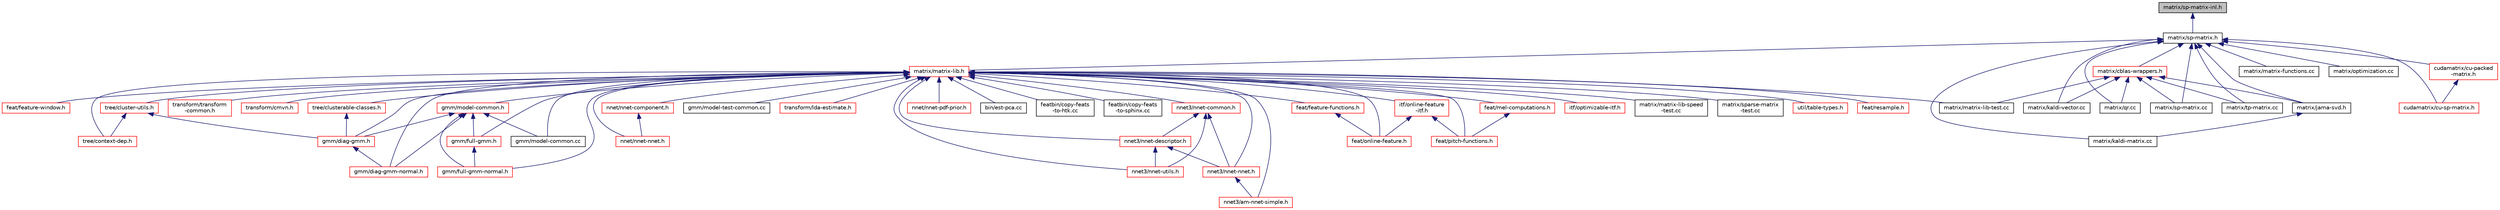 digraph "matrix/sp-matrix-inl.h"
{
  edge [fontname="Helvetica",fontsize="10",labelfontname="Helvetica",labelfontsize="10"];
  node [fontname="Helvetica",fontsize="10",shape=record];
  Node29 [label="matrix/sp-matrix-inl.h",height=0.2,width=0.4,color="black", fillcolor="grey75", style="filled", fontcolor="black"];
  Node29 -> Node30 [dir="back",color="midnightblue",fontsize="10",style="solid",fontname="Helvetica"];
  Node30 [label="matrix/sp-matrix.h",height=0.2,width=0.4,color="black", fillcolor="white", style="filled",URL="$sp-matrix_8h.html"];
  Node30 -> Node31 [dir="back",color="midnightblue",fontsize="10",style="solid",fontname="Helvetica"];
  Node31 [label="matrix/matrix-lib.h",height=0.2,width=0.4,color="red", fillcolor="white", style="filled",URL="$matrix-lib_8h.html"];
  Node31 -> Node32 [dir="back",color="midnightblue",fontsize="10",style="solid",fontname="Helvetica"];
  Node32 [label="itf/online-feature\l-itf.h",height=0.2,width=0.4,color="red", fillcolor="white", style="filled",URL="$online-feature-itf_8h.html"];
  Node32 -> Node33 [dir="back",color="midnightblue",fontsize="10",style="solid",fontname="Helvetica"];
  Node33 [label="feat/online-feature.h",height=0.2,width=0.4,color="red", fillcolor="white", style="filled",URL="$online-feature_8h.html"];
  Node32 -> Node38 [dir="back",color="midnightblue",fontsize="10",style="solid",fontname="Helvetica"];
  Node38 [label="feat/pitch-functions.h",height=0.2,width=0.4,color="red", fillcolor="white", style="filled",URL="$pitch-functions_8h.html"];
  Node31 -> Node47 [dir="back",color="midnightblue",fontsize="10",style="solid",fontname="Helvetica"];
  Node47 [label="itf/optimizable-itf.h",height=0.2,width=0.4,color="red", fillcolor="white", style="filled",URL="$optimizable-itf_8h.html"];
  Node31 -> Node49 [dir="back",color="midnightblue",fontsize="10",style="solid",fontname="Helvetica"];
  Node49 [label="matrix/matrix-lib-speed\l-test.cc",height=0.2,width=0.4,color="black", fillcolor="white", style="filled",URL="$matrix-lib-speed-test_8cc.html"];
  Node31 -> Node50 [dir="back",color="midnightblue",fontsize="10",style="solid",fontname="Helvetica"];
  Node50 [label="matrix/matrix-lib-test.cc",height=0.2,width=0.4,color="black", fillcolor="white", style="filled",URL="$matrix-lib-test_8cc.html"];
  Node31 -> Node51 [dir="back",color="midnightblue",fontsize="10",style="solid",fontname="Helvetica"];
  Node51 [label="matrix/sparse-matrix\l-test.cc",height=0.2,width=0.4,color="black", fillcolor="white", style="filled",URL="$sparse-matrix-test_8cc.html"];
  Node31 -> Node52 [dir="back",color="midnightblue",fontsize="10",style="solid",fontname="Helvetica"];
  Node52 [label="util/table-types.h",height=0.2,width=0.4,color="red", fillcolor="white", style="filled",URL="$table-types_8h.html"];
  Node31 -> Node54 [dir="back",color="midnightblue",fontsize="10",style="solid",fontname="Helvetica"];
  Node54 [label="feat/resample.h",height=0.2,width=0.4,color="red", fillcolor="white", style="filled",URL="$resample_8h.html",tooltip="] "];
  Node31 -> Node79 [dir="back",color="midnightblue",fontsize="10",style="solid",fontname="Helvetica"];
  Node79 [label="feat/feature-window.h",height=0.2,width=0.4,color="red", fillcolor="white", style="filled",URL="$feature-window_8h.html"];
  Node31 -> Node89 [dir="back",color="midnightblue",fontsize="10",style="solid",fontname="Helvetica"];
  Node89 [label="feat/feature-functions.h",height=0.2,width=0.4,color="red", fillcolor="white", style="filled",URL="$feature-functions_8h.html"];
  Node89 -> Node33 [dir="back",color="midnightblue",fontsize="10",style="solid",fontname="Helvetica"];
  Node31 -> Node100 [dir="back",color="midnightblue",fontsize="10",style="solid",fontname="Helvetica"];
  Node100 [label="feat/mel-computations.h",height=0.2,width=0.4,color="red", fillcolor="white", style="filled",URL="$mel-computations_8h.html"];
  Node100 -> Node38 [dir="back",color="midnightblue",fontsize="10",style="solid",fontname="Helvetica"];
  Node31 -> Node33 [dir="back",color="midnightblue",fontsize="10",style="solid",fontname="Helvetica"];
  Node31 -> Node837 [dir="back",color="midnightblue",fontsize="10",style="solid",fontname="Helvetica"];
  Node837 [label="transform/transform\l-common.h",height=0.2,width=0.4,color="red", fillcolor="white", style="filled",URL="$transform-common_8h.html"];
  Node31 -> Node849 [dir="back",color="midnightblue",fontsize="10",style="solid",fontname="Helvetica"];
  Node849 [label="transform/cmvn.h",height=0.2,width=0.4,color="red", fillcolor="white", style="filled",URL="$cmvn_8h.html"];
  Node31 -> Node38 [dir="back",color="midnightblue",fontsize="10",style="solid",fontname="Helvetica"];
  Node31 -> Node851 [dir="back",color="midnightblue",fontsize="10",style="solid",fontname="Helvetica"];
  Node851 [label="tree/context-dep.h",height=0.2,width=0.4,color="red", fillcolor="white", style="filled",URL="$context-dep_8h.html"];
  Node31 -> Node899 [dir="back",color="midnightblue",fontsize="10",style="solid",fontname="Helvetica"];
  Node899 [label="tree/cluster-utils.h",height=0.2,width=0.4,color="red", fillcolor="white", style="filled",URL="$cluster-utils_8h.html"];
  Node899 -> Node851 [dir="back",color="midnightblue",fontsize="10",style="solid",fontname="Helvetica"];
  Node899 -> Node902 [dir="back",color="midnightblue",fontsize="10",style="solid",fontname="Helvetica"];
  Node902 [label="gmm/diag-gmm.h",height=0.2,width=0.4,color="red", fillcolor="white", style="filled",URL="$diag-gmm_8h.html"];
  Node902 -> Node909 [dir="back",color="midnightblue",fontsize="10",style="solid",fontname="Helvetica"];
  Node909 [label="gmm/diag-gmm-normal.h",height=0.2,width=0.4,color="red", fillcolor="white", style="filled",URL="$diag-gmm-normal_8h.html"];
  Node31 -> Node920 [dir="back",color="midnightblue",fontsize="10",style="solid",fontname="Helvetica"];
  Node920 [label="tree/clusterable-classes.h",height=0.2,width=0.4,color="red", fillcolor="white", style="filled",URL="$clusterable-classes_8h.html"];
  Node920 -> Node902 [dir="back",color="midnightblue",fontsize="10",style="solid",fontname="Helvetica"];
  Node31 -> Node922 [dir="back",color="midnightblue",fontsize="10",style="solid",fontname="Helvetica"];
  Node922 [label="gmm/model-common.h",height=0.2,width=0.4,color="red", fillcolor="white", style="filled",URL="$model-common_8h.html"];
  Node922 -> Node902 [dir="back",color="midnightblue",fontsize="10",style="solid",fontname="Helvetica"];
  Node922 -> Node923 [dir="back",color="midnightblue",fontsize="10",style="solid",fontname="Helvetica"];
  Node923 [label="gmm/full-gmm.h",height=0.2,width=0.4,color="red", fillcolor="white", style="filled",URL="$full-gmm_8h.html"];
  Node923 -> Node924 [dir="back",color="midnightblue",fontsize="10",style="solid",fontname="Helvetica"];
  Node924 [label="gmm/full-gmm-normal.h",height=0.2,width=0.4,color="red", fillcolor="white", style="filled",URL="$full-gmm-normal_8h.html"];
  Node922 -> Node909 [dir="back",color="midnightblue",fontsize="10",style="solid",fontname="Helvetica"];
  Node922 -> Node924 [dir="back",color="midnightblue",fontsize="10",style="solid",fontname="Helvetica"];
  Node922 -> Node926 [dir="back",color="midnightblue",fontsize="10",style="solid",fontname="Helvetica"];
  Node926 [label="gmm/model-common.cc",height=0.2,width=0.4,color="black", fillcolor="white", style="filled",URL="$model-common_8cc.html"];
  Node31 -> Node902 [dir="back",color="midnightblue",fontsize="10",style="solid",fontname="Helvetica"];
  Node31 -> Node923 [dir="back",color="midnightblue",fontsize="10",style="solid",fontname="Helvetica"];
  Node31 -> Node909 [dir="back",color="midnightblue",fontsize="10",style="solid",fontname="Helvetica"];
  Node31 -> Node924 [dir="back",color="midnightblue",fontsize="10",style="solid",fontname="Helvetica"];
  Node31 -> Node926 [dir="back",color="midnightblue",fontsize="10",style="solid",fontname="Helvetica"];
  Node31 -> Node906 [dir="back",color="midnightblue",fontsize="10",style="solid",fontname="Helvetica"];
  Node906 [label="gmm/model-test-common.cc",height=0.2,width=0.4,color="black", fillcolor="white", style="filled",URL="$model-test-common_8cc.html"];
  Node31 -> Node173 [dir="back",color="midnightblue",fontsize="10",style="solid",fontname="Helvetica"];
  Node173 [label="transform/lda-estimate.h",height=0.2,width=0.4,color="red", fillcolor="white", style="filled",URL="$lda-estimate_8h.html"];
  Node31 -> Node927 [dir="back",color="midnightblue",fontsize="10",style="solid",fontname="Helvetica"];
  Node927 [label="nnet/nnet-component.h",height=0.2,width=0.4,color="red", fillcolor="white", style="filled",URL="$nnet-component_8h.html"];
  Node927 -> Node928 [dir="back",color="midnightblue",fontsize="10",style="solid",fontname="Helvetica"];
  Node928 [label="nnet/nnet-nnet.h",height=0.2,width=0.4,color="red", fillcolor="white", style="filled",URL="$nnet-nnet_8h.html"];
  Node31 -> Node928 [dir="back",color="midnightblue",fontsize="10",style="solid",fontname="Helvetica"];
  Node31 -> Node444 [dir="back",color="midnightblue",fontsize="10",style="solid",fontname="Helvetica"];
  Node444 [label="nnet/nnet-pdf-prior.h",height=0.2,width=0.4,color="red", fillcolor="white", style="filled",URL="$nnet-pdf-prior_8h.html"];
  Node31 -> Node469 [dir="back",color="midnightblue",fontsize="10",style="solid",fontname="Helvetica"];
  Node469 [label="bin/est-pca.cc",height=0.2,width=0.4,color="black", fillcolor="white", style="filled",URL="$est-pca_8cc.html"];
  Node31 -> Node553 [dir="back",color="midnightblue",fontsize="10",style="solid",fontname="Helvetica"];
  Node553 [label="featbin/copy-feats\l-to-htk.cc",height=0.2,width=0.4,color="black", fillcolor="white", style="filled",URL="$copy-feats-to-htk_8cc.html"];
  Node31 -> Node554 [dir="back",color="midnightblue",fontsize="10",style="solid",fontname="Helvetica"];
  Node554 [label="featbin/copy-feats\l-to-sphinx.cc",height=0.2,width=0.4,color="black", fillcolor="white", style="filled",URL="$copy-feats-to-sphinx_8cc.html"];
  Node31 -> Node590 [dir="back",color="midnightblue",fontsize="10",style="solid",fontname="Helvetica"];
  Node590 [label="nnet3/nnet-common.h",height=0.2,width=0.4,color="red", fillcolor="white", style="filled",URL="$nnet-common_8h.html"];
  Node590 -> Node638 [dir="back",color="midnightblue",fontsize="10",style="solid",fontname="Helvetica"];
  Node638 [label="nnet3/nnet-nnet.h",height=0.2,width=0.4,color="red", fillcolor="white", style="filled",URL="$_2nnet-nnet_8h.html"];
  Node638 -> Node668 [dir="back",color="midnightblue",fontsize="10",style="solid",fontname="Helvetica"];
  Node668 [label="nnet3/am-nnet-simple.h",height=0.2,width=0.4,color="red", fillcolor="white", style="filled",URL="$am-nnet-simple_8h.html"];
  Node590 -> Node678 [dir="back",color="midnightblue",fontsize="10",style="solid",fontname="Helvetica"];
  Node678 [label="nnet3/nnet-descriptor.h",height=0.2,width=0.4,color="red", fillcolor="white", style="filled",URL="$nnet-descriptor_8h.html",tooltip="This file contains class definitions for classes ForwardingDescriptor, SumDescriptor and Descriptor..."];
  Node678 -> Node638 [dir="back",color="midnightblue",fontsize="10",style="solid",fontname="Helvetica"];
  Node678 -> Node652 [dir="back",color="midnightblue",fontsize="10",style="solid",fontname="Helvetica"];
  Node652 [label="nnet3/nnet-utils.h",height=0.2,width=0.4,color="red", fillcolor="white", style="filled",URL="$_2nnet-utils_8h.html",tooltip="This file contains some miscellaneous functions dealing with class Nnet. "];
  Node590 -> Node652 [dir="back",color="midnightblue",fontsize="10",style="solid",fontname="Helvetica"];
  Node31 -> Node638 [dir="back",color="midnightblue",fontsize="10",style="solid",fontname="Helvetica"];
  Node31 -> Node678 [dir="back",color="midnightblue",fontsize="10",style="solid",fontname="Helvetica"];
  Node31 -> Node668 [dir="back",color="midnightblue",fontsize="10",style="solid",fontname="Helvetica"];
  Node31 -> Node652 [dir="back",color="midnightblue",fontsize="10",style="solid",fontname="Helvetica"];
  Node30 -> Node957 [dir="back",color="midnightblue",fontsize="10",style="solid",fontname="Helvetica"];
  Node957 [label="matrix/cblas-wrappers.h",height=0.2,width=0.4,color="red", fillcolor="white", style="filled",URL="$cblas-wrappers_8h.html"];
  Node957 -> Node958 [dir="back",color="midnightblue",fontsize="10",style="solid",fontname="Helvetica"];
  Node958 [label="matrix/jama-svd.h",height=0.2,width=0.4,color="black", fillcolor="white", style="filled",URL="$jama-svd_8h.html"];
  Node958 -> Node959 [dir="back",color="midnightblue",fontsize="10",style="solid",fontname="Helvetica"];
  Node959 [label="matrix/kaldi-matrix.cc",height=0.2,width=0.4,color="black", fillcolor="white", style="filled",URL="$kaldi-matrix_8cc.html"];
  Node957 -> Node960 [dir="back",color="midnightblue",fontsize="10",style="solid",fontname="Helvetica"];
  Node960 [label="matrix/kaldi-vector.cc",height=0.2,width=0.4,color="black", fillcolor="white", style="filled",URL="$kaldi-vector_8cc.html"];
  Node957 -> Node50 [dir="back",color="midnightblue",fontsize="10",style="solid",fontname="Helvetica"];
  Node957 -> Node962 [dir="back",color="midnightblue",fontsize="10",style="solid",fontname="Helvetica"];
  Node962 [label="matrix/qr.cc",height=0.2,width=0.4,color="black", fillcolor="white", style="filled",URL="$qr_8cc.html"];
  Node957 -> Node963 [dir="back",color="midnightblue",fontsize="10",style="solid",fontname="Helvetica"];
  Node963 [label="matrix/sp-matrix.cc",height=0.2,width=0.4,color="black", fillcolor="white", style="filled",URL="$sp-matrix_8cc.html"];
  Node957 -> Node964 [dir="back",color="midnightblue",fontsize="10",style="solid",fontname="Helvetica"];
  Node964 [label="matrix/tp-matrix.cc",height=0.2,width=0.4,color="black", fillcolor="white", style="filled",URL="$tp-matrix_8cc.html"];
  Node30 -> Node958 [dir="back",color="midnightblue",fontsize="10",style="solid",fontname="Helvetica"];
  Node30 -> Node959 [dir="back",color="midnightblue",fontsize="10",style="solid",fontname="Helvetica"];
  Node30 -> Node960 [dir="back",color="midnightblue",fontsize="10",style="solid",fontname="Helvetica"];
  Node30 -> Node965 [dir="back",color="midnightblue",fontsize="10",style="solid",fontname="Helvetica"];
  Node965 [label="matrix/matrix-functions.cc",height=0.2,width=0.4,color="black", fillcolor="white", style="filled",URL="$matrix-functions_8cc.html"];
  Node30 -> Node966 [dir="back",color="midnightblue",fontsize="10",style="solid",fontname="Helvetica"];
  Node966 [label="matrix/optimization.cc",height=0.2,width=0.4,color="black", fillcolor="white", style="filled",URL="$optimization_8cc.html"];
  Node30 -> Node962 [dir="back",color="midnightblue",fontsize="10",style="solid",fontname="Helvetica"];
  Node30 -> Node963 [dir="back",color="midnightblue",fontsize="10",style="solid",fontname="Helvetica"];
  Node30 -> Node964 [dir="back",color="midnightblue",fontsize="10",style="solid",fontname="Helvetica"];
  Node30 -> Node967 [dir="back",color="midnightblue",fontsize="10",style="solid",fontname="Helvetica"];
  Node967 [label="cudamatrix/cu-sp-matrix.h",height=0.2,width=0.4,color="red", fillcolor="white", style="filled",URL="$cu-sp-matrix_8h.html"];
  Node30 -> Node977 [dir="back",color="midnightblue",fontsize="10",style="solid",fontname="Helvetica"];
  Node977 [label="cudamatrix/cu-packed\l-matrix.h",height=0.2,width=0.4,color="red", fillcolor="white", style="filled",URL="$cu-packed-matrix_8h.html"];
  Node977 -> Node967 [dir="back",color="midnightblue",fontsize="10",style="solid",fontname="Helvetica"];
}
